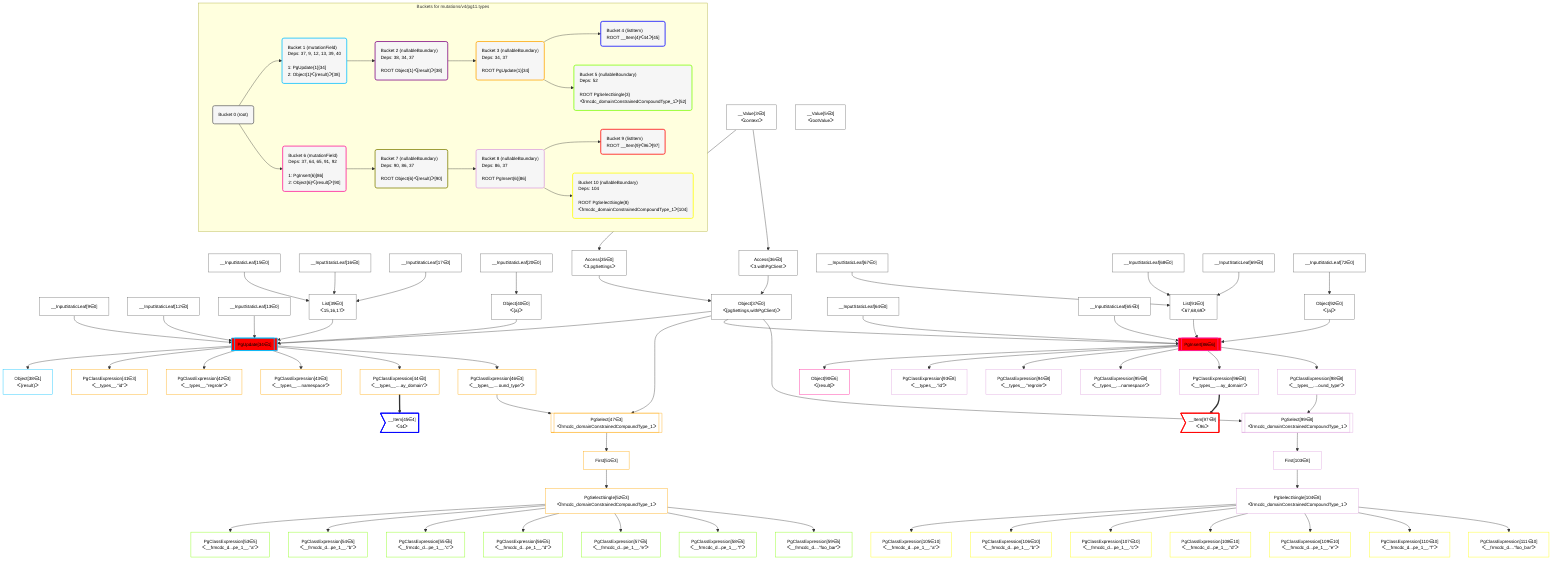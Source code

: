 %%{init: {'themeVariables': { 'fontSize': '12px'}}}%%
graph TD
    classDef path fill:#eee,stroke:#000,color:#000
    classDef plan fill:#fff,stroke-width:1px,color:#000
    classDef itemplan fill:#fff,stroke-width:2px,color:#000
    classDef sideeffectplan fill:#f00,stroke-width:2px,color:#000
    classDef bucket fill:#f6f6f6,color:#000,stroke-width:2px,text-align:left


    %% define steps
    __Value3["__Value[3∈0]<br />ᐸcontextᐳ"]:::plan
    __Value5["__Value[5∈0]<br />ᐸrootValueᐳ"]:::plan
    __InputStaticLeaf9["__InputStaticLeaf[9∈0]"]:::plan
    __InputStaticLeaf12["__InputStaticLeaf[12∈0]"]:::plan
    __InputStaticLeaf13["__InputStaticLeaf[13∈0]"]:::plan
    __InputStaticLeaf15["__InputStaticLeaf[15∈0]"]:::plan
    __InputStaticLeaf16["__InputStaticLeaf[16∈0]"]:::plan
    __InputStaticLeaf17["__InputStaticLeaf[17∈0]"]:::plan
    __InputStaticLeaf20["__InputStaticLeaf[20∈0]"]:::plan
    Access35["Access[35∈0]<br />ᐸ3.pgSettingsᐳ"]:::plan
    Access36["Access[36∈0]<br />ᐸ3.withPgClientᐳ"]:::plan
    Object37["Object[37∈0]<br />ᐸ{pgSettings,withPgClient}ᐳ"]:::plan
    List39["List[39∈0]<br />ᐸ15,16,17ᐳ"]:::plan
    Object40["Object[40∈0]<br />ᐸ{a}ᐳ"]:::plan
    PgUpdate34[["PgUpdate[34∈1]"]]:::sideeffectplan
    Object38["Object[38∈1]<br />ᐸ{result}ᐳ"]:::plan
    PgClassExpression41["PgClassExpression[41∈3]<br />ᐸ__types__.”id”ᐳ"]:::plan
    PgClassExpression42["PgClassExpression[42∈3]<br />ᐸ__types__.”regrole”ᐳ"]:::plan
    PgClassExpression43["PgClassExpression[43∈3]<br />ᐸ__types__....namespace”ᐳ"]:::plan
    PgClassExpression44["PgClassExpression[44∈3]<br />ᐸ__types__....ay_domain”ᐳ"]:::plan
    __Item45>"__Item[45∈4]<br />ᐸ44ᐳ"]:::itemplan
    PgClassExpression46["PgClassExpression[46∈3]<br />ᐸ__types__....ound_type”ᐳ"]:::plan
    PgSelect47[["PgSelect[47∈3]<br />ᐸfrmcdc_domainConstrainedCompoundType_1ᐳ"]]:::plan
    First51["First[51∈3]"]:::plan
    PgSelectSingle52["PgSelectSingle[52∈3]<br />ᐸfrmcdc_domainConstrainedCompoundType_1ᐳ"]:::plan
    PgClassExpression53["PgClassExpression[53∈5]<br />ᐸ__frmcdc_d...pe_1__.”a”ᐳ"]:::plan
    PgClassExpression54["PgClassExpression[54∈5]<br />ᐸ__frmcdc_d...pe_1__.”b”ᐳ"]:::plan
    PgClassExpression55["PgClassExpression[55∈5]<br />ᐸ__frmcdc_d...pe_1__.”c”ᐳ"]:::plan
    PgClassExpression56["PgClassExpression[56∈5]<br />ᐸ__frmcdc_d...pe_1__.”d”ᐳ"]:::plan
    PgClassExpression57["PgClassExpression[57∈5]<br />ᐸ__frmcdc_d...pe_1__.”e”ᐳ"]:::plan
    PgClassExpression58["PgClassExpression[58∈5]<br />ᐸ__frmcdc_d...pe_1__.”f”ᐳ"]:::plan
    PgClassExpression59["PgClassExpression[59∈5]<br />ᐸ__frmcdc_d....”foo_bar”ᐳ"]:::plan
    __InputStaticLeaf64["__InputStaticLeaf[64∈0]"]:::plan
    __InputStaticLeaf65["__InputStaticLeaf[65∈0]"]:::plan
    __InputStaticLeaf67["__InputStaticLeaf[67∈0]"]:::plan
    __InputStaticLeaf68["__InputStaticLeaf[68∈0]"]:::plan
    __InputStaticLeaf69["__InputStaticLeaf[69∈0]"]:::plan
    __InputStaticLeaf72["__InputStaticLeaf[72∈0]"]:::plan
    List91["List[91∈0]<br />ᐸ67,68,69ᐳ"]:::plan
    Object92["Object[92∈0]<br />ᐸ{a}ᐳ"]:::plan
    PgInsert86[["PgInsert[86∈6]"]]:::sideeffectplan
    Object90["Object[90∈6]<br />ᐸ{result}ᐳ"]:::plan
    PgClassExpression93["PgClassExpression[93∈8]<br />ᐸ__types__.”id”ᐳ"]:::plan
    PgClassExpression94["PgClassExpression[94∈8]<br />ᐸ__types__.”regrole”ᐳ"]:::plan
    PgClassExpression95["PgClassExpression[95∈8]<br />ᐸ__types__....namespace”ᐳ"]:::plan
    PgClassExpression96["PgClassExpression[96∈8]<br />ᐸ__types__....ay_domain”ᐳ"]:::plan
    __Item97>"__Item[97∈9]<br />ᐸ96ᐳ"]:::itemplan
    PgClassExpression98["PgClassExpression[98∈8]<br />ᐸ__types__....ound_type”ᐳ"]:::plan
    PgSelect99[["PgSelect[99∈8]<br />ᐸfrmcdc_domainConstrainedCompoundType_1ᐳ"]]:::plan
    First103["First[103∈8]"]:::plan
    PgSelectSingle104["PgSelectSingle[104∈8]<br />ᐸfrmcdc_domainConstrainedCompoundType_1ᐳ"]:::plan
    PgClassExpression105["PgClassExpression[105∈10]<br />ᐸ__frmcdc_d...pe_1__.”a”ᐳ"]:::plan
    PgClassExpression106["PgClassExpression[106∈10]<br />ᐸ__frmcdc_d...pe_1__.”b”ᐳ"]:::plan
    PgClassExpression107["PgClassExpression[107∈10]<br />ᐸ__frmcdc_d...pe_1__.”c”ᐳ"]:::plan
    PgClassExpression108["PgClassExpression[108∈10]<br />ᐸ__frmcdc_d...pe_1__.”d”ᐳ"]:::plan
    PgClassExpression109["PgClassExpression[109∈10]<br />ᐸ__frmcdc_d...pe_1__.”e”ᐳ"]:::plan
    PgClassExpression110["PgClassExpression[110∈10]<br />ᐸ__frmcdc_d...pe_1__.”f”ᐳ"]:::plan
    PgClassExpression111["PgClassExpression[111∈10]<br />ᐸ__frmcdc_d....”foo_bar”ᐳ"]:::plan

    %% plan dependencies
    __Value3 --> Access35
    __Value3 --> Access36
    Access35 & Access36 --> Object37
    __InputStaticLeaf15 & __InputStaticLeaf16 & __InputStaticLeaf17 --> List39
    __InputStaticLeaf20 --> Object40
    Object37 & __InputStaticLeaf9 & __InputStaticLeaf12 & __InputStaticLeaf13 & List39 & Object40 --> PgUpdate34
    PgUpdate34 --> Object38
    PgUpdate34 --> PgClassExpression41
    PgUpdate34 --> PgClassExpression42
    PgUpdate34 --> PgClassExpression43
    PgUpdate34 --> PgClassExpression44
    PgClassExpression44 ==> __Item45
    PgUpdate34 --> PgClassExpression46
    Object37 & PgClassExpression46 --> PgSelect47
    PgSelect47 --> First51
    First51 --> PgSelectSingle52
    PgSelectSingle52 --> PgClassExpression53
    PgSelectSingle52 --> PgClassExpression54
    PgSelectSingle52 --> PgClassExpression55
    PgSelectSingle52 --> PgClassExpression56
    PgSelectSingle52 --> PgClassExpression57
    PgSelectSingle52 --> PgClassExpression58
    PgSelectSingle52 --> PgClassExpression59
    __InputStaticLeaf67 & __InputStaticLeaf68 & __InputStaticLeaf69 --> List91
    __InputStaticLeaf72 --> Object92
    Object37 & __InputStaticLeaf64 & __InputStaticLeaf65 & List91 & Object92 --> PgInsert86
    PgInsert86 --> Object90
    PgInsert86 --> PgClassExpression93
    PgInsert86 --> PgClassExpression94
    PgInsert86 --> PgClassExpression95
    PgInsert86 --> PgClassExpression96
    PgClassExpression96 ==> __Item97
    PgInsert86 --> PgClassExpression98
    Object37 & PgClassExpression98 --> PgSelect99
    PgSelect99 --> First103
    First103 --> PgSelectSingle104
    PgSelectSingle104 --> PgClassExpression105
    PgSelectSingle104 --> PgClassExpression106
    PgSelectSingle104 --> PgClassExpression107
    PgSelectSingle104 --> PgClassExpression108
    PgSelectSingle104 --> PgClassExpression109
    PgSelectSingle104 --> PgClassExpression110
    PgSelectSingle104 --> PgClassExpression111

    subgraph "Buckets for mutations/v4/pg11.types"
    Bucket0("Bucket 0 (root)"):::bucket
    classDef bucket0 stroke:#696969
    class Bucket0,__Value3,__Value5,__InputStaticLeaf9,__InputStaticLeaf12,__InputStaticLeaf13,__InputStaticLeaf15,__InputStaticLeaf16,__InputStaticLeaf17,__InputStaticLeaf20,Access35,Access36,Object37,List39,Object40,__InputStaticLeaf64,__InputStaticLeaf65,__InputStaticLeaf67,__InputStaticLeaf68,__InputStaticLeaf69,__InputStaticLeaf72,List91,Object92 bucket0
    Bucket1("Bucket 1 (mutationField)<br />Deps: 37, 9, 12, 13, 39, 40<br /><br />1: PgUpdate{1}[34]<br />2: Object{1}ᐸ{result}ᐳ[38]"):::bucket
    classDef bucket1 stroke:#00bfff
    class Bucket1,PgUpdate34,Object38 bucket1
    Bucket2("Bucket 2 (nullableBoundary)<br />Deps: 38, 34, 37<br /><br />ROOT Object{1}ᐸ{result}ᐳ[38]"):::bucket
    classDef bucket2 stroke:#7f007f
    class Bucket2 bucket2
    Bucket3("Bucket 3 (nullableBoundary)<br />Deps: 34, 37<br /><br />ROOT PgUpdate{1}[34]"):::bucket
    classDef bucket3 stroke:#ffa500
    class Bucket3,PgClassExpression41,PgClassExpression42,PgClassExpression43,PgClassExpression44,PgClassExpression46,PgSelect47,First51,PgSelectSingle52 bucket3
    Bucket4("Bucket 4 (listItem)<br />ROOT __Item{4}ᐸ44ᐳ[45]"):::bucket
    classDef bucket4 stroke:#0000ff
    class Bucket4,__Item45 bucket4
    Bucket5("Bucket 5 (nullableBoundary)<br />Deps: 52<br /><br />ROOT PgSelectSingle{3}ᐸfrmcdc_domainConstrainedCompoundType_1ᐳ[52]"):::bucket
    classDef bucket5 stroke:#7fff00
    class Bucket5,PgClassExpression53,PgClassExpression54,PgClassExpression55,PgClassExpression56,PgClassExpression57,PgClassExpression58,PgClassExpression59 bucket5
    Bucket6("Bucket 6 (mutationField)<br />Deps: 37, 64, 65, 91, 92<br /><br />1: PgInsert{6}[86]<br />2: Object{6}ᐸ{result}ᐳ[90]"):::bucket
    classDef bucket6 stroke:#ff1493
    class Bucket6,PgInsert86,Object90 bucket6
    Bucket7("Bucket 7 (nullableBoundary)<br />Deps: 90, 86, 37<br /><br />ROOT Object{6}ᐸ{result}ᐳ[90]"):::bucket
    classDef bucket7 stroke:#808000
    class Bucket7 bucket7
    Bucket8("Bucket 8 (nullableBoundary)<br />Deps: 86, 37<br /><br />ROOT PgInsert{6}[86]"):::bucket
    classDef bucket8 stroke:#dda0dd
    class Bucket8,PgClassExpression93,PgClassExpression94,PgClassExpression95,PgClassExpression96,PgClassExpression98,PgSelect99,First103,PgSelectSingle104 bucket8
    Bucket9("Bucket 9 (listItem)<br />ROOT __Item{9}ᐸ96ᐳ[97]"):::bucket
    classDef bucket9 stroke:#ff0000
    class Bucket9,__Item97 bucket9
    Bucket10("Bucket 10 (nullableBoundary)<br />Deps: 104<br /><br />ROOT PgSelectSingle{8}ᐸfrmcdc_domainConstrainedCompoundType_1ᐳ[104]"):::bucket
    classDef bucket10 stroke:#ffff00
    class Bucket10,PgClassExpression105,PgClassExpression106,PgClassExpression107,PgClassExpression108,PgClassExpression109,PgClassExpression110,PgClassExpression111 bucket10
    Bucket0 --> Bucket1 & Bucket6
    Bucket1 --> Bucket2
    Bucket2 --> Bucket3
    Bucket3 --> Bucket4 & Bucket5
    Bucket6 --> Bucket7
    Bucket7 --> Bucket8
    Bucket8 --> Bucket9 & Bucket10
    end